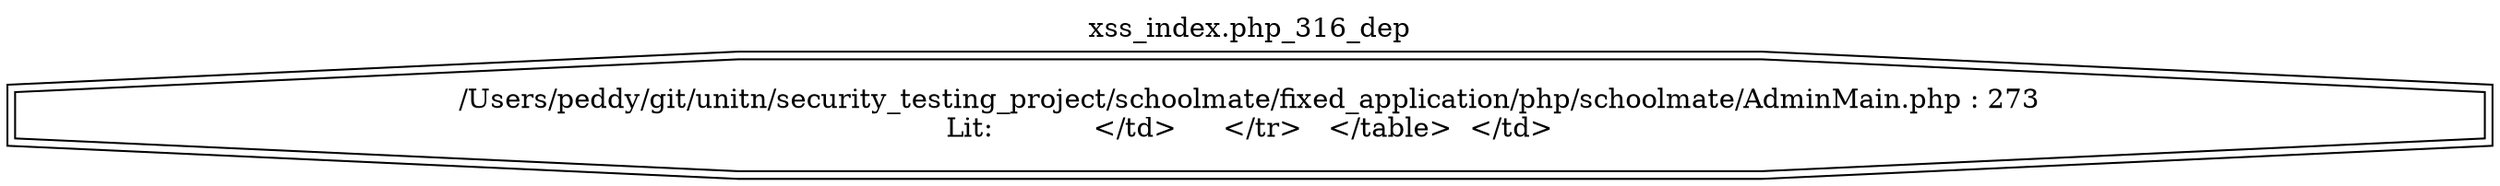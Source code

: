 digraph cfg {
  label="xss_index.php_316_dep";
  labelloc=t;
  n1 [shape=doubleoctagon, label="/Users/peddy/git/unitn/security_testing_project/schoolmate/fixed_application/php/schoolmate/AdminMain.php : 273\nLit:  	 </td>	</tr>   </table>  </td>\n"];
}
